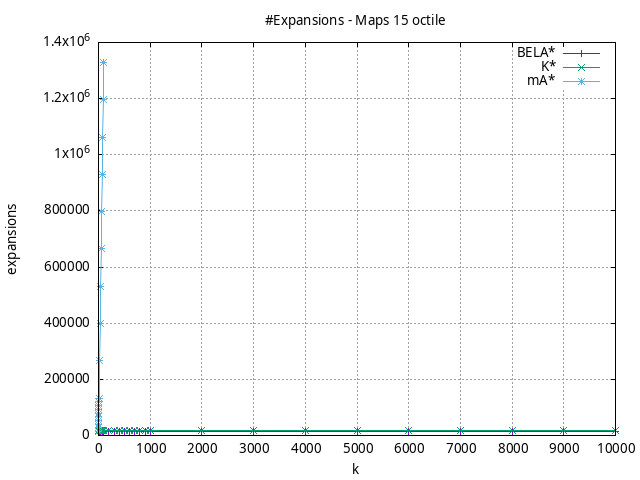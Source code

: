 #!/usr/bin/gnuplot
# -*- coding: utf-8 -*-
#
# results/maps/octile/15/random512-15.heuristic.octile.expansions.gnuplot
#
# Started on 04/07/2024 21:47:21
# Author: Carlos Linares López
set grid
set xlabel "k"
set ylabel "expansions"

set title "#Expansions - Maps 15 octile"

set terminal png enhanced font "Ariel,10"
set output 'random512-15.heuristic.octile.expansions.png'

plot "-" title "BELA*"      with linesp, "-" title "K*"      with linesp, "-" title "mA*"      with linesp

	1 13385.11
	2 13385.13
	3 13385.15
	4 13385.17
	5 13385.18
	6 13385.27
	7 13385.28
	8 13385.29
	9 13385.29
	10 13385.29
	20 13385.36
	30 13385.58
	40 13385.58
	50 13385.61
	60 13385.64
	70 13385.67
	80 13385.7
	90 13385.73
	100 13385.73
	200 13385.96
	300 13386.0
	400 13386.04
	500 13386.33
	600 13386.33
	700 13386.34
	800 13386.48
	900 13386.49
	1000 13386.49
	2000 13386.51
	3000 13386.55
	4000 13386.81
	5000 13386.82
	6000 13386.84
	7000 13386.89
	8000 13386.91
	9000 13386.91
	10000 13386.93
end
	1 13783.62
	2 15018.75
	3 15387.13
	4 15835.41
	5 15991.08
	6 16261.45
	7 16470.4
	8 16610.31
	9 16663.18
	10 16746.02
	20 17201.16
	30 17299.35
	40 17373.43
	50 17465.93
	60 17550.21
	70 17635.11
	80 17666.6
	90 17718.53
	100 17791.04
	200 17912.86
	300 17982.02
	400 18029.61
	500 18029.61
	600 18029.61
	700 18029.61
	800 18038.98
	900 18038.98
	1000 18038.98
	2000 18050.89
	3000 18050.89
	4000 18061.95
	5000 18107.42
	6000 18151.68
	7000 18165.01
	8000 18175.58
	9000 18175.58
	10000 18175.58
end
	1 13385.11
	2 26728.52
	3 40039.0
	4 53354.47
	5 66686.2
	6 79994.01
	7 93317.43
	8 106575.73
	9 119917.64
	10 133248.49
	20 266268.77
	30 399248.55
	40 531688.29
	50 664505.74
	60 797091.46
	70 929874.66
	80 1062596.52
	90 1195316.55
	100 1328225.23
end
